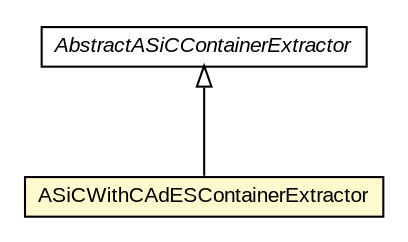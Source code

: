 #!/usr/local/bin/dot
#
# Class diagram 
# Generated by UMLGraph version R5_6-24-gf6e263 (http://www.umlgraph.org/)
#

digraph G {
	edge [fontname="arial",fontsize=10,labelfontname="arial",labelfontsize=10];
	node [fontname="arial",fontsize=10,shape=plaintext];
	nodesep=0.25;
	ranksep=0.5;
	// eu.europa.esig.dss.asic.ASiCWithCAdESContainerExtractor
	c114631 [label=<<table title="eu.europa.esig.dss.asic.ASiCWithCAdESContainerExtractor" border="0" cellborder="1" cellspacing="0" cellpadding="2" port="p" bgcolor="lemonChiffon" href="./ASiCWithCAdESContainerExtractor.html">
		<tr><td><table border="0" cellspacing="0" cellpadding="1">
<tr><td align="center" balign="center"> ASiCWithCAdESContainerExtractor </td></tr>
		</table></td></tr>
		</table>>, URL="./ASiCWithCAdESContainerExtractor.html", fontname="arial", fontcolor="black", fontsize=10.0];
	// eu.europa.esig.dss.asic.AbstractASiCContainerExtractor
	c114640 [label=<<table title="eu.europa.esig.dss.asic.AbstractASiCContainerExtractor" border="0" cellborder="1" cellspacing="0" cellpadding="2" port="p" href="./AbstractASiCContainerExtractor.html">
		<tr><td><table border="0" cellspacing="0" cellpadding="1">
<tr><td align="center" balign="center"><font face="arial italic"> AbstractASiCContainerExtractor </font></td></tr>
		</table></td></tr>
		</table>>, URL="./AbstractASiCContainerExtractor.html", fontname="arial", fontcolor="black", fontsize=10.0];
	//eu.europa.esig.dss.asic.ASiCWithCAdESContainerExtractor extends eu.europa.esig.dss.asic.AbstractASiCContainerExtractor
	c114640:p -> c114631:p [dir=back,arrowtail=empty];
}

